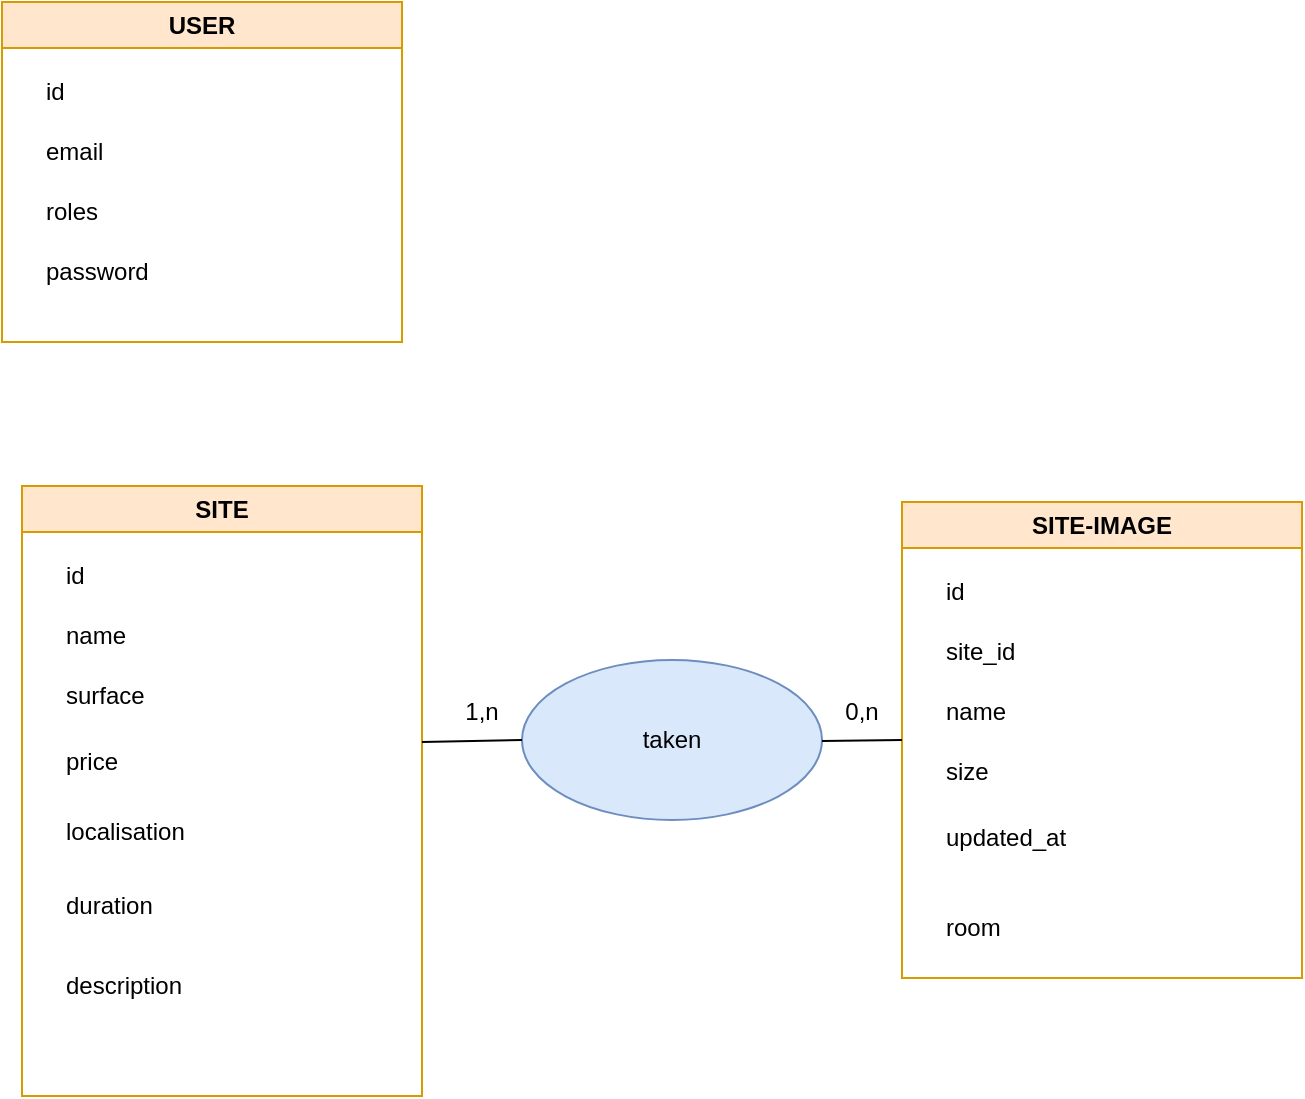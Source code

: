 <mxfile version="22.1.7" type="github">
  <diagram name="Page-1" id="qJBUNRIajS1jtZX8p87C">
    <mxGraphModel dx="1434" dy="750" grid="1" gridSize="10" guides="1" tooltips="1" connect="1" arrows="1" fold="1" page="1" pageScale="1" pageWidth="827" pageHeight="1169" math="0" shadow="0">
      <root>
        <mxCell id="0" />
        <mxCell id="1" parent="0" />
        <mxCell id="S6s1Mjk0fqU9xVNs_5pB-17" value="USER" style="swimlane;whiteSpace=wrap;html=1;fillColor=#ffe6cc;strokeColor=#d79b00;" parent="1" vertex="1">
          <mxGeometry x="300" y="190" width="200" height="170" as="geometry" />
        </mxCell>
        <mxCell id="S6s1Mjk0fqU9xVNs_5pB-18" value="id" style="text;html=1;strokeColor=none;fillColor=none;align=left;verticalAlign=middle;whiteSpace=wrap;rounded=0;" parent="S6s1Mjk0fqU9xVNs_5pB-17" vertex="1">
          <mxGeometry x="20" y="30" width="60" height="30" as="geometry" />
        </mxCell>
        <mxCell id="S6s1Mjk0fqU9xVNs_5pB-19" value="email" style="text;html=1;strokeColor=none;fillColor=none;align=left;verticalAlign=middle;whiteSpace=wrap;rounded=0;" parent="S6s1Mjk0fqU9xVNs_5pB-17" vertex="1">
          <mxGeometry x="20" y="60" width="60" height="30" as="geometry" />
        </mxCell>
        <mxCell id="S6s1Mjk0fqU9xVNs_5pB-20" value="roles" style="text;html=1;strokeColor=none;fillColor=none;align=left;verticalAlign=middle;whiteSpace=wrap;rounded=0;" parent="S6s1Mjk0fqU9xVNs_5pB-17" vertex="1">
          <mxGeometry x="20" y="90" width="60" height="30" as="geometry" />
        </mxCell>
        <mxCell id="S6s1Mjk0fqU9xVNs_5pB-21" value="password" style="text;html=1;strokeColor=none;fillColor=none;align=left;verticalAlign=middle;whiteSpace=wrap;rounded=0;" parent="S6s1Mjk0fqU9xVNs_5pB-17" vertex="1">
          <mxGeometry x="20" y="120" width="60" height="30" as="geometry" />
        </mxCell>
        <mxCell id="S6s1Mjk0fqU9xVNs_5pB-22" value="SITE" style="swimlane;whiteSpace=wrap;html=1;fillColor=#ffe6cc;strokeColor=#d79b00;" parent="1" vertex="1">
          <mxGeometry x="310" y="432" width="200" height="305" as="geometry" />
        </mxCell>
        <mxCell id="S6s1Mjk0fqU9xVNs_5pB-23" value="id" style="text;html=1;strokeColor=none;fillColor=none;align=left;verticalAlign=middle;whiteSpace=wrap;rounded=0;" parent="S6s1Mjk0fqU9xVNs_5pB-22" vertex="1">
          <mxGeometry x="20" y="30" width="60" height="30" as="geometry" />
        </mxCell>
        <mxCell id="S6s1Mjk0fqU9xVNs_5pB-24" value="name" style="text;html=1;strokeColor=none;fillColor=none;align=left;verticalAlign=middle;whiteSpace=wrap;rounded=0;" parent="S6s1Mjk0fqU9xVNs_5pB-22" vertex="1">
          <mxGeometry x="20" y="60" width="60" height="30" as="geometry" />
        </mxCell>
        <mxCell id="S6s1Mjk0fqU9xVNs_5pB-25" value="surface" style="text;html=1;strokeColor=none;fillColor=none;align=left;verticalAlign=middle;whiteSpace=wrap;rounded=0;" parent="S6s1Mjk0fqU9xVNs_5pB-22" vertex="1">
          <mxGeometry x="20" y="90" width="60" height="30" as="geometry" />
        </mxCell>
        <mxCell id="S6s1Mjk0fqU9xVNs_5pB-26" value="localisation" style="text;html=1;strokeColor=none;fillColor=none;align=left;verticalAlign=middle;whiteSpace=wrap;rounded=0;" parent="S6s1Mjk0fqU9xVNs_5pB-22" vertex="1">
          <mxGeometry x="20" y="158" width="60" height="30" as="geometry" />
        </mxCell>
        <mxCell id="S6s1Mjk0fqU9xVNs_5pB-33" value="price" style="text;html=1;strokeColor=none;fillColor=none;align=left;verticalAlign=middle;whiteSpace=wrap;rounded=0;" parent="S6s1Mjk0fqU9xVNs_5pB-22" vertex="1">
          <mxGeometry x="20" y="123" width="60" height="30" as="geometry" />
        </mxCell>
        <mxCell id="S6s1Mjk0fqU9xVNs_5pB-34" value="duration" style="text;html=1;strokeColor=none;fillColor=none;align=left;verticalAlign=middle;whiteSpace=wrap;rounded=0;" parent="S6s1Mjk0fqU9xVNs_5pB-22" vertex="1">
          <mxGeometry x="20" y="195" width="60" height="30" as="geometry" />
        </mxCell>
        <mxCell id="S6s1Mjk0fqU9xVNs_5pB-35" value="description" style="text;html=1;strokeColor=none;fillColor=none;align=left;verticalAlign=middle;whiteSpace=wrap;rounded=0;" parent="S6s1Mjk0fqU9xVNs_5pB-22" vertex="1">
          <mxGeometry x="20" y="235" width="60" height="30" as="geometry" />
        </mxCell>
        <mxCell id="S6s1Mjk0fqU9xVNs_5pB-27" value="SITE-IMAGE" style="swimlane;whiteSpace=wrap;html=1;fillColor=#ffe6cc;strokeColor=#d79b00;" parent="1" vertex="1">
          <mxGeometry x="750" y="440" width="200" height="238" as="geometry" />
        </mxCell>
        <mxCell id="S6s1Mjk0fqU9xVNs_5pB-28" value="id" style="text;html=1;strokeColor=none;fillColor=none;align=left;verticalAlign=middle;whiteSpace=wrap;rounded=0;" parent="S6s1Mjk0fqU9xVNs_5pB-27" vertex="1">
          <mxGeometry x="20" y="30" width="60" height="30" as="geometry" />
        </mxCell>
        <mxCell id="S6s1Mjk0fqU9xVNs_5pB-29" value="site_id" style="text;html=1;strokeColor=none;fillColor=none;align=left;verticalAlign=middle;whiteSpace=wrap;rounded=0;" parent="S6s1Mjk0fqU9xVNs_5pB-27" vertex="1">
          <mxGeometry x="20" y="60" width="60" height="30" as="geometry" />
        </mxCell>
        <mxCell id="S6s1Mjk0fqU9xVNs_5pB-30" value="name" style="text;html=1;strokeColor=none;fillColor=none;align=left;verticalAlign=middle;whiteSpace=wrap;rounded=0;" parent="S6s1Mjk0fqU9xVNs_5pB-27" vertex="1">
          <mxGeometry x="20" y="90" width="60" height="30" as="geometry" />
        </mxCell>
        <mxCell id="S6s1Mjk0fqU9xVNs_5pB-31" value="size" style="text;html=1;strokeColor=none;fillColor=none;align=left;verticalAlign=middle;whiteSpace=wrap;rounded=0;" parent="S6s1Mjk0fqU9xVNs_5pB-27" vertex="1">
          <mxGeometry x="20" y="120" width="60" height="30" as="geometry" />
        </mxCell>
        <mxCell id="S6s1Mjk0fqU9xVNs_5pB-36" value="updated_at" style="text;html=1;strokeColor=none;fillColor=none;align=left;verticalAlign=middle;whiteSpace=wrap;rounded=0;" parent="S6s1Mjk0fqU9xVNs_5pB-27" vertex="1">
          <mxGeometry x="20" y="153" width="90" height="30" as="geometry" />
        </mxCell>
        <mxCell id="S6s1Mjk0fqU9xVNs_5pB-37" value="room" style="text;html=1;strokeColor=none;fillColor=none;align=left;verticalAlign=middle;whiteSpace=wrap;rounded=0;" parent="S6s1Mjk0fqU9xVNs_5pB-27" vertex="1">
          <mxGeometry x="20" y="198" width="90" height="30" as="geometry" />
        </mxCell>
        <mxCell id="S6s1Mjk0fqU9xVNs_5pB-39" value="taken" style="ellipse;whiteSpace=wrap;html=1;fillColor=#dae8fc;strokeColor=#6c8ebf;" parent="1" vertex="1">
          <mxGeometry x="560" y="519" width="150" height="80" as="geometry" />
        </mxCell>
        <mxCell id="S6s1Mjk0fqU9xVNs_5pB-41" value="" style="endArrow=none;html=1;rounded=0;entryX=0;entryY=0.5;entryDx=0;entryDy=0;" parent="1" target="S6s1Mjk0fqU9xVNs_5pB-39" edge="1">
          <mxGeometry width="50" height="50" relative="1" as="geometry">
            <mxPoint x="510" y="560" as="sourcePoint" />
            <mxPoint x="560" y="519" as="targetPoint" />
          </mxGeometry>
        </mxCell>
        <mxCell id="S6s1Mjk0fqU9xVNs_5pB-42" value="" style="endArrow=none;html=1;rounded=0;entryX=0;entryY=0.5;entryDx=0;entryDy=0;" parent="1" target="S6s1Mjk0fqU9xVNs_5pB-27" edge="1">
          <mxGeometry width="50" height="50" relative="1" as="geometry">
            <mxPoint x="710" y="559.5" as="sourcePoint" />
            <mxPoint x="730" y="570" as="targetPoint" />
          </mxGeometry>
        </mxCell>
        <mxCell id="S6s1Mjk0fqU9xVNs_5pB-43" value="1,n" style="text;html=1;strokeColor=none;fillColor=none;align=center;verticalAlign=middle;whiteSpace=wrap;rounded=0;" parent="1" vertex="1">
          <mxGeometry x="510" y="530" width="60" height="30" as="geometry" />
        </mxCell>
        <mxCell id="S6s1Mjk0fqU9xVNs_5pB-44" value="0,n" style="text;html=1;strokeColor=none;fillColor=none;align=center;verticalAlign=middle;whiteSpace=wrap;rounded=0;" parent="1" vertex="1">
          <mxGeometry x="700" y="530" width="60" height="30" as="geometry" />
        </mxCell>
      </root>
    </mxGraphModel>
  </diagram>
</mxfile>
